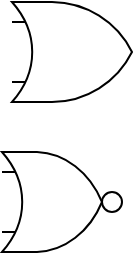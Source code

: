 <mxfile version="24.7.6">
  <diagram name="페이지-1" id="Dg1Gn93KUp8-xhMss4yx">
    <mxGraphModel dx="382" dy="259" grid="1" gridSize="5" guides="1" tooltips="1" connect="1" arrows="1" fold="1" page="1" pageScale="1" pageWidth="827" pageHeight="1169" math="0" shadow="0">
      <root>
        <mxCell id="0" />
        <mxCell id="1" parent="0" />
        <mxCell id="IXCujRkC9pIu_-cdwGrq-1" value="" style="shape=stencil(vVXbboQgEP0aHt0orGZfG9v9D+KySkrBAK3274sCiewKqdY0Mca5cGbOXBCgWnW4JwDmHUCvAMIyNy8jDlasnKi0FO9koDft/CjviKR6sqI3kL8Yn+lBdSM4J42mgqvAsrAbMEy5OZuPFswF+XbSCVoZwOtuiMt2iOIBolyHQLXRxFii+i4kaaX45LfVwD2eKvhk8OYP8UWipFKUPACWjfmQY9g+6SDOjtMqvm/9mOGRqkwKjSeCgSvDsiWZCZLdGW4DkxoI6Rfq4jfpMsoXfCMJbWHsGUYYV2EEWB5K+fh810fgP9MNO7RjIhsmFEmsotFHlsIsE2XMXj0JgD+sVLGjBNWp8mOzCSWVx/mQPNIo6UpHqzwfe7rUZq39dcyKHw==);whiteSpace=wrap;html=1;" vertex="1" parent="1">
          <mxGeometry x="285" y="145" width="60" height="50" as="geometry" />
        </mxCell>
        <mxCell id="IXCujRkC9pIu_-cdwGrq-2" value="" style="shape=stencil(tVVRboQgED0Nn24UVtvfxm7vQdxZJaVgwFZ7+6JiIyrEtdvEGGcG3rw34wAiua5oDQjHFSKvCOM0Ni9jtqOZWVM3Sr5Dy66NXcdEBYo1fZRcUPxi1vQPyQspBBQNk0I7kVncgFEmzN64G8Fskm9rnfBoI/x2GOL5fohkAZFuQ5DceHwqSX6TCkolP8V1M3FN+wquAlP4Q36BV1RI0gRAVWE+VOe2T1mIs9W0iT+1votox3SkZEN7gc5STlUJkUkS3TgtnZBuAeqZO9lDlzMx05s8TUVfULpHM/kF8ahOXdk4fajs/2C8qstjO7WLstupA39mwaWGwEgav2c4zFAxzscjKAAAnLNaz0guG+0ebYk1K9f0oe+i8IfpDuff7kJ2ynB6ACXE4/wQHmGUcLO9VR62rc7XwTveYoPjBw==);whiteSpace=wrap;html=1;" vertex="1" parent="1">
          <mxGeometry x="280" y="220" width="60" height="50" as="geometry" />
        </mxCell>
      </root>
    </mxGraphModel>
  </diagram>
</mxfile>
